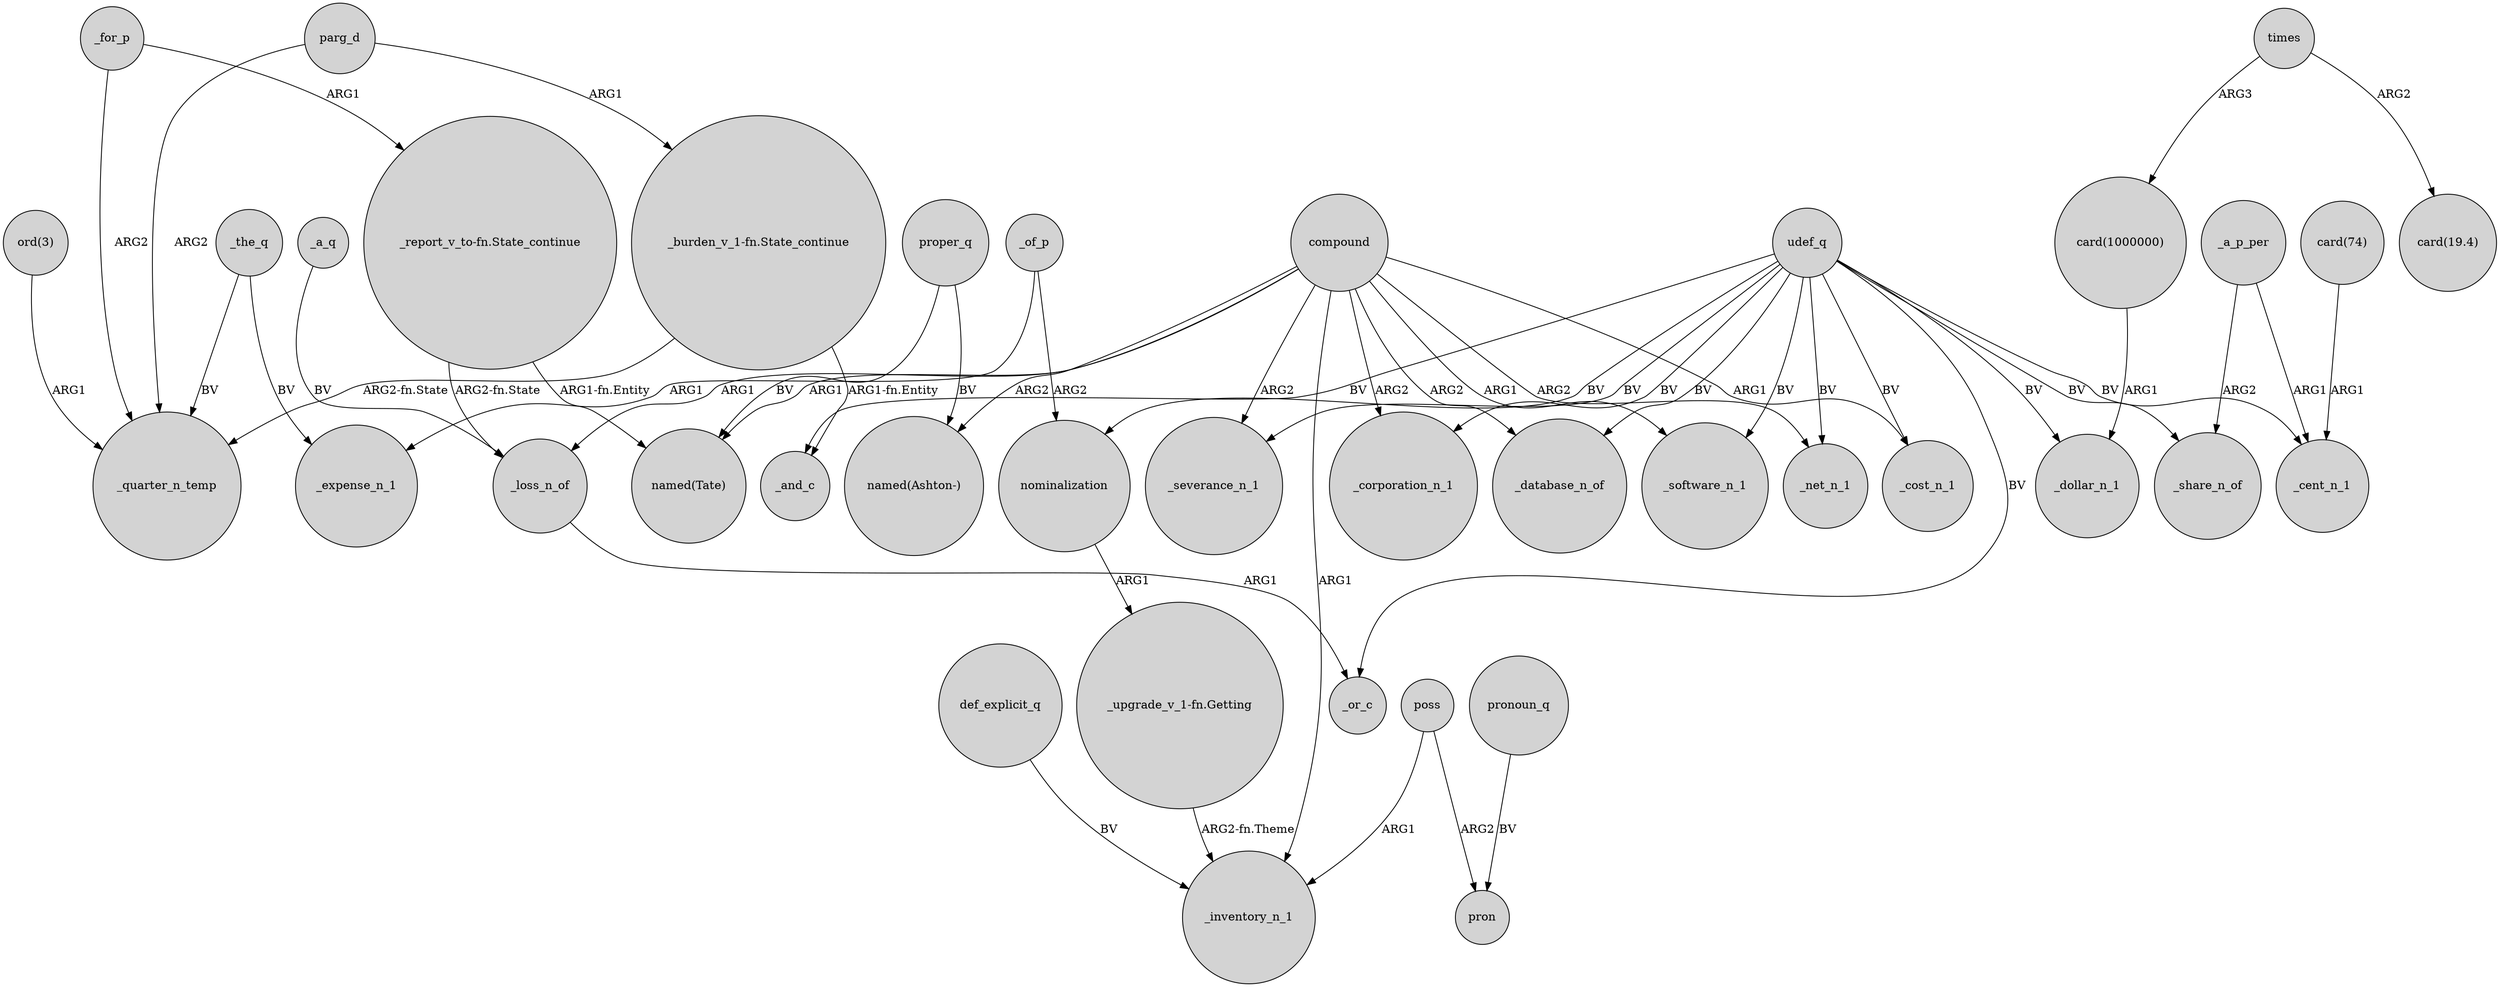 digraph {
	node [shape=circle style=filled]
	_a_q -> _loss_n_of [label=BV]
	udef_q -> _severance_n_1 [label=BV]
	compound -> _net_n_1 [label=ARG2]
	compound -> _inventory_n_1 [label=ARG1]
	"ord(3)" -> _quarter_n_temp [label=ARG1]
	proper_q -> "named(Tate)" [label=BV]
	_a_p_per -> _cent_n_1 [label=ARG1]
	compound -> _database_n_of [label=ARG2]
	poss -> _inventory_n_1 [label=ARG1]
	_the_q -> _quarter_n_temp [label=BV]
	udef_q -> nominalization [label=BV]
	"_report_v_to-fn.State_continue" -> "named(Tate)" [label="ARG1-fn.Entity"]
	times -> "card(1000000)" [label=ARG3]
	parg_d -> "_burden_v_1-fn.State_continue" [label=ARG1]
	"_burden_v_1-fn.State_continue" -> _quarter_n_temp [label="ARG2-fn.State"]
	udef_q -> _and_c [label=BV]
	udef_q -> _cent_n_1 [label=BV]
	_for_p -> "_report_v_to-fn.State_continue" [label=ARG1]
	times -> "card(19.4)" [label=ARG2]
	udef_q -> _or_c [label=BV]
	compound -> "named(Tate)" [label=ARG1]
	_of_p -> nominalization [label=ARG2]
	pronoun_q -> pron [label=BV]
	"_upgrade_v_1-fn.Getting" -> _inventory_n_1 [label="ARG2-fn.Theme"]
	compound -> "named(Ashton-)" [label=ARG2]
	poss -> pron [label=ARG2]
	compound -> _loss_n_of [label=ARG1]
	udef_q -> _database_n_of [label=BV]
	_a_p_per -> _share_n_of [label=ARG2]
	_for_p -> _quarter_n_temp [label=ARG2]
	nominalization -> "_upgrade_v_1-fn.Getting" [label=ARG1]
	"_burden_v_1-fn.State_continue" -> _and_c [label="ARG1-fn.Entity"]
	udef_q -> _share_n_of [label=BV]
	udef_q -> _net_n_1 [label=BV]
	udef_q -> _dollar_n_1 [label=BV]
	"_report_v_to-fn.State_continue" -> _loss_n_of [label="ARG2-fn.State"]
	parg_d -> _quarter_n_temp [label=ARG2]
	"card(1000000)" -> _dollar_n_1 [label=ARG1]
	_of_p -> _expense_n_1 [label=ARG1]
	compound -> _software_n_1 [label=ARG1]
	"card(74)" -> _cent_n_1 [label=ARG1]
	proper_q -> "named(Ashton-)" [label=BV]
	_loss_n_of -> _or_c [label=ARG1]
	compound -> _corporation_n_1 [label=ARG2]
	udef_q -> _corporation_n_1 [label=BV]
	_the_q -> _expense_n_1 [label=BV]
	udef_q -> _software_n_1 [label=BV]
	compound -> _cost_n_1 [label=ARG1]
	compound -> _severance_n_1 [label=ARG2]
	def_explicit_q -> _inventory_n_1 [label=BV]
	udef_q -> _cost_n_1 [label=BV]
}
